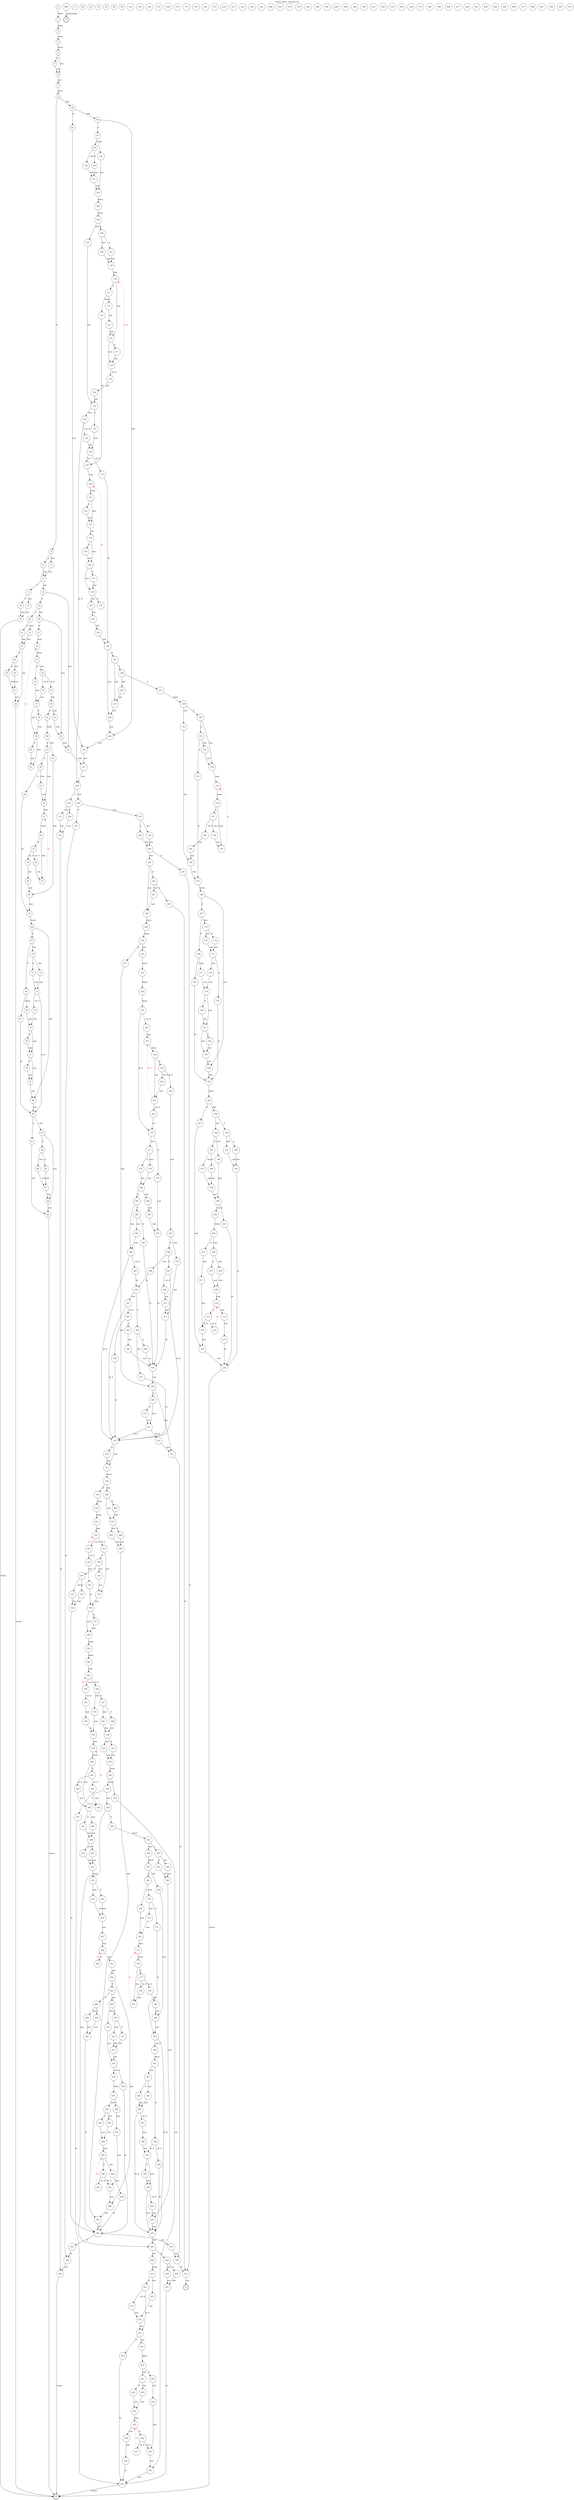 digraph finite_state_machine {
    label = "allium.wasm - function 34"
    labelloc =  t
    labelfontsize = 16
    labelfontcolor = black
    labelfontname = "Helvetica"
    node [shape = doublecircle]; E U R ;
node [shape=circle, fontcolor=black, style="", label="0"]0
node [shape=circle, fontcolor=black, style="", label="1"]1
node [shape=circle, fontcolor=black, style="", label="2"]2
node [shape=circle, fontcolor=black, style="", label="3"]3
node [shape=circle, fontcolor=black, style="", label="4"]4
node [shape=circle, fontcolor=black, style="", label="5"]5
node [shape=circle, fontcolor=black, style="", label="6"]6
node [shape=circle, fontcolor=black, style="", label="7"]7
node [shape=circle, fontcolor=black, style="", label="8"]8
node [shape=circle, fontcolor=black, style="", label="9"]9
node [shape=circle, fontcolor=black, style="", label="10"]10
node [shape=circle, fontcolor=black, style="", label="11"]11
node [shape=circle, fontcolor=black, style="", label="12"]12
node [shape=circle, fontcolor=black, style="", label="13"]13
node [shape=circle, fontcolor=black, style="", label="14"]14
node [shape=circle, fontcolor=black, style="", label="15"]15
node [shape=circle, fontcolor=black, style="", label="16"]16
node [shape=circle, fontcolor=black, style="", label="17"]17
node [shape=circle, fontcolor=black, style="", label="18"]18
node [shape=circle, fontcolor=black, style="", label="19"]19
node [shape=circle, fontcolor=black, style="", label="20"]20
node [shape=circle, fontcolor=black, style="", label="21"]21
node [shape=circle, fontcolor=black, style="", label="22"]22
node [shape=circle, fontcolor=black, style="", label="23"]23
node [shape=circle, fontcolor=black, style="", label="24"]24
node [shape=circle, fontcolor=black, style="", label="25"]25
node [shape=circle, fontcolor=black, style="", label="26"]26
node [shape=circle, fontcolor=black, style="", label="27"]27
node [shape=circle, fontcolor=black, style="", label="28"]28
node [shape=circle, fontcolor=black, style="", label="29"]29
node [shape=circle, fontcolor=black, style="", label="30"]30
node [shape=circle, fontcolor=black, style="", label="31"]31
node [shape=circle, fontcolor=black, style="", label="32"]32
node [shape=circle, fontcolor=black, style="", label="33"]33
node [shape=circle, fontcolor=black, style="", label="34"]34
node [shape=circle, fontcolor=black, style="", label="35"]35
node [shape=circle, fontcolor=black, style="", label="36"]36
node [shape=circle, fontcolor=black, style="", label="37"]37
node [shape=circle, fontcolor=black, style="", label="38"]38
node [shape=circle, fontcolor=black, style="", label="39"]39
node [shape=circle, fontcolor=black, style="", label="40"]40
node [shape=circle, fontcolor=black, style="", label="41"]41
node [shape=circle, fontcolor=black, style="", label="42"]42
node [shape=circle, fontcolor=black, style="", label="43"]43
node [shape=circle, fontcolor=black, style="", label="44"]44
node [shape=circle, fontcolor=black, style="", label="45"]45
node [shape=circle, fontcolor=black, style="", label="46"]46
node [shape=circle, fontcolor=black, style="", label="47"]47
node [shape=circle, fontcolor=black, style="", label="48"]48
node [shape=circle, fontcolor=black, style="", label="49"]49
node [shape=circle, fontcolor=black, style="", label="50"]50
node [shape=circle, fontcolor=black, style="", label="51"]51
node [shape=circle, fontcolor=black, style="", label="52"]52
node [shape=circle, fontcolor=black, style="", label="53"]53
node [shape=circle, fontcolor=black, style="", label="54"]54
node [shape=circle, fontcolor=black, style="", label="55"]55
node [shape=circle, fontcolor=black, style="", label="56"]56
node [shape=circle, fontcolor=black, style="", label="57"]57
node [shape=circle, fontcolor=black, style="", label="58"]58
node [shape=circle, fontcolor=black, style="", label="59"]59
node [shape=circle, fontcolor=black, style="", label="60"]60
node [shape=circle, fontcolor=black, style="", label="61"]61
node [shape=circle, fontcolor=black, style="", label="62"]62
node [shape=circle, fontcolor=black, style="", label="63"]63
node [shape=circle, fontcolor=black, style="", label="64"]64
node [shape=circle, fontcolor=black, style="", label="65"]65
node [shape=circle, fontcolor=black, style="", label="66"]66
node [shape=circle, fontcolor=black, style="", label="67"]67
node [shape=circle, fontcolor=black, style="", label="68"]68
node [shape=circle, fontcolor=black, style="", label="69"]69
node [shape=circle, fontcolor=black, style="", label="70"]70
node [shape=circle, fontcolor=black, style="", label="71"]71
node [shape=circle, fontcolor=black, style="", label="72"]72
node [shape=circle, fontcolor=black, style="", label="73"]73
node [shape=circle, fontcolor=black, style="", label="74"]74
node [shape=circle, fontcolor=black, style="", label="75"]75
node [shape=circle, fontcolor=black, style="", label="76"]76
node [shape=circle, fontcolor=black, style="", label="77"]77
node [shape=circle, fontcolor=black, style="", label="78"]78
node [shape=circle, fontcolor=black, style="", label="79"]79
node [shape=circle, fontcolor=black, style="", label="80"]80
node [shape=circle, fontcolor=black, style="", label="81"]81
node [shape=circle, fontcolor=black, style="", label="82"]82
node [shape=circle, fontcolor=black, style="", label="83"]83
node [shape=circle, fontcolor=black, style="", label="84"]84
node [shape=circle, fontcolor=black, style="", label="85"]85
node [shape=circle, fontcolor=black, style="", label="86"]86
node [shape=circle, fontcolor=black, style="", label="87"]87
node [shape=circle, fontcolor=black, style="", label="88"]88
node [shape=circle, fontcolor=black, style="", label="89"]89
node [shape=circle, fontcolor=black, style="", label="90"]90
node [shape=circle, fontcolor=black, style="", label="91"]91
node [shape=circle, fontcolor=black, style="", label="92"]92
node [shape=circle, fontcolor=black, style="", label="93"]93
node [shape=circle, fontcolor=black, style="", label="94"]94
node [shape=circle, fontcolor=black, style="", label="95"]95
node [shape=circle, fontcolor=black, style="", label="96"]96
node [shape=circle, fontcolor=black, style="", label="97"]97
node [shape=circle, fontcolor=black, style="", label="98"]98
node [shape=circle, fontcolor=black, style="", label="99"]99
node [shape=circle, fontcolor=black, style="", label="100"]100
node [shape=circle, fontcolor=black, style="", label="101"]101
node [shape=circle, fontcolor=black, style="", label="102"]102
node [shape=circle, fontcolor=black, style="", label="103"]103
node [shape=circle, fontcolor=black, style="", label="104"]104
node [shape=circle, fontcolor=black, style="", label="105"]105
node [shape=circle, fontcolor=black, style="", label="106"]106
node [shape=circle, fontcolor=black, style="", label="107"]107
node [shape=circle, fontcolor=black, style="", label="108"]108
node [shape=circle, fontcolor=black, style="", label="109"]109
node [shape=circle, fontcolor=black, style="", label="110"]110
node [shape=circle, fontcolor=black, style="", label="111"]111
node [shape=circle, fontcolor=black, style="", label="112"]112
node [shape=circle, fontcolor=black, style="", label="113"]113
node [shape=circle, fontcolor=black, style="", label="114"]114
node [shape=circle, fontcolor=black, style="", label="115"]115
node [shape=circle, fontcolor=black, style="", label="116"]116
node [shape=circle, fontcolor=black, style="", label="117"]117
node [shape=circle, fontcolor=black, style="", label="118"]118
node [shape=circle, fontcolor=black, style="", label="119"]119
node [shape=circle, fontcolor=black, style="", label="120"]120
node [shape=circle, fontcolor=black, style="", label="121"]121
node [shape=circle, fontcolor=black, style="", label="122"]122
node [shape=circle, fontcolor=black, style="", label="123"]123
node [shape=circle, fontcolor=black, style="", label="124"]124
node [shape=circle, fontcolor=black, style="", label="125"]125
node [shape=circle, fontcolor=black, style="", label="126"]126
node [shape=circle, fontcolor=black, style="", label="127"]127
node [shape=circle, fontcolor=black, style="", label="128"]128
node [shape=circle, fontcolor=black, style="", label="129"]129
node [shape=circle, fontcolor=black, style="", label="130"]130
node [shape=circle, fontcolor=black, style="", label="131"]131
node [shape=circle, fontcolor=black, style="", label="132"]132
node [shape=circle, fontcolor=black, style="", label="133"]133
node [shape=circle, fontcolor=black, style="", label="134"]134
node [shape=circle, fontcolor=black, style="", label="135"]135
node [shape=circle, fontcolor=black, style="", label="136"]136
node [shape=circle, fontcolor=black, style="", label="137"]137
node [shape=circle, fontcolor=black, style="", label="138"]138
node [shape=circle, fontcolor=black, style="", label="139"]139
node [shape=circle, fontcolor=black, style="", label="140"]140
node [shape=circle, fontcolor=black, style="", label="141"]141
node [shape=circle, fontcolor=black, style="", label="142"]142
node [shape=circle, fontcolor=black, style="", label="143"]143
node [shape=circle, fontcolor=black, style="", label="144"]144
node [shape=circle, fontcolor=black, style="", label="145"]145
node [shape=circle, fontcolor=black, style="", label="146"]146
node [shape=circle, fontcolor=black, style="", label="147"]147
node [shape=circle, fontcolor=black, style="", label="148"]148
node [shape=circle, fontcolor=black, style="", label="149"]149
node [shape=circle, fontcolor=black, style="", label="150"]150
node [shape=circle, fontcolor=black, style="", label="151"]151
node [shape=circle, fontcolor=black, style="", label="152"]152
node [shape=circle, fontcolor=black, style="", label="153"]153
node [shape=circle, fontcolor=black, style="", label="154"]154
node [shape=circle, fontcolor=black, style="", label="155"]155
node [shape=circle, fontcolor=black, style="", label="156"]156
node [shape=circle, fontcolor=black, style="", label="157"]157
node [shape=circle, fontcolor=black, style="", label="158"]158
node [shape=circle, fontcolor=black, style="", label="159"]159
node [shape=circle, fontcolor=black, style="", label="160"]160
node [shape=circle, fontcolor=black, style="", label="161"]161
node [shape=circle, fontcolor=black, style="", label="162"]162
node [shape=circle, fontcolor=black, style="", label="163"]163
node [shape=circle, fontcolor=black, style="", label="164"]164
node [shape=circle, fontcolor=black, style="", label="165"]165
node [shape=circle, fontcolor=black, style="", label="166"]166
node [shape=circle, fontcolor=black, style="", label="167"]167
node [shape=circle, fontcolor=black, style="", label="168"]168
node [shape=circle, fontcolor=black, style="", label="169"]169
node [shape=circle, fontcolor=black, style="", label="170"]170
node [shape=circle, fontcolor=black, style="", label="171"]171
node [shape=circle, fontcolor=black, style="", label="172"]172
node [shape=circle, fontcolor=black, style="", label="173"]173
node [shape=circle, fontcolor=black, style="", label="174"]174
node [shape=circle, fontcolor=black, style="", label="175"]175
node [shape=circle, fontcolor=black, style="", label="176"]176
node [shape=circle, fontcolor=black, style="", label="177"]177
node [shape=circle, fontcolor=black, style="", label="178"]178
node [shape=circle, fontcolor=black, style="", label="179"]179
node [shape=circle, fontcolor=black, style="", label="180"]180
node [shape=circle, fontcolor=black, style="", label="181"]181
node [shape=circle, fontcolor=black, style="", label="182"]182
node [shape=circle, fontcolor=black, style="", label="183"]183
node [shape=circle, fontcolor=black, style="", label="184"]184
node [shape=circle, fontcolor=black, style="", label="185"]185
node [shape=circle, fontcolor=black, style="", label="186"]186
node [shape=circle, fontcolor=black, style="", label="187"]187
node [shape=circle, fontcolor=black, style="", label="188"]188
node [shape=circle, fontcolor=black, style="", label="189"]189
node [shape=circle, fontcolor=black, style="", label="190"]190
node [shape=circle, fontcolor=black, style="", label="191"]191
node [shape=circle, fontcolor=black, style="", label="192"]192
node [shape=circle, fontcolor=black, style="", label="193"]193
node [shape=circle, fontcolor=black, style="", label="194"]194
node [shape=circle, fontcolor=black, style="", label="195"]195
node [shape=circle, fontcolor=black, style="", label="196"]196
node [shape=circle, fontcolor=black, style="", label="197"]197
node [shape=circle, fontcolor=black, style="", label="198"]198
node [shape=circle, fontcolor=black, style="", label="199"]199
node [shape=circle, fontcolor=black, style="", label="200"]200
node [shape=circle, fontcolor=black, style="", label="201"]201
node [shape=circle, fontcolor=black, style="", label="202"]202
node [shape=circle, fontcolor=black, style="", label="203"]203
node [shape=circle, fontcolor=black, style="", label="204"]204
node [shape=circle, fontcolor=black, style="", label="205"]205
node [shape=circle, fontcolor=black, style="", label="206"]206
node [shape=circle, fontcolor=black, style="", label="207"]207
node [shape=circle, fontcolor=black, style="", label="208"]208
node [shape=circle, fontcolor=black, style="", label="209"]209
node [shape=circle, fontcolor=black, style="", label="210"]210
node [shape=circle, fontcolor=black, style="", label="211"]211
node [shape=circle, fontcolor=black, style="", label="212"]212
node [shape=circle, fontcolor=black, style="", label="213"]213
node [shape=circle, fontcolor=black, style="", label="214"]214
node [shape=circle, fontcolor=black, style="", label="215"]215
node [shape=circle, fontcolor=black, style="", label="216"]216
node [shape=circle, fontcolor=black, style="", label="217"]217
node [shape=circle, fontcolor=black, style="", label="218"]218
node [shape=circle, fontcolor=black, style="", label="219"]219
node [shape=circle, fontcolor=black, style="", label="220"]220
node [shape=circle, fontcolor=black, style="", label="221"]221
node [shape=circle, fontcolor=black, style="", label="222"]222
node [shape=circle, fontcolor=black, style="", label="223"]223
node [shape=circle, fontcolor=black, style="", label="224"]224
node [shape=circle, fontcolor=black, style="", label="225"]225
node [shape=circle, fontcolor=black, style="", label="226"]226
node [shape=circle, fontcolor=black, style="", label="227"]227
node [shape=circle, fontcolor=black, style="", label="228"]228
node [shape=circle, fontcolor=black, style="", label="229"]229
node [shape=circle, fontcolor=black, style="", label="230"]230
node [shape=circle, fontcolor=black, style="", label="231"]231
node [shape=circle, fontcolor=black, style="", label="232"]232
node [shape=circle, fontcolor=black, style="", label="233"]233
node [shape=circle, fontcolor=black, style="", label="234"]234
node [shape=circle, fontcolor=black, style="", label="235"]235
node [shape=circle, fontcolor=black, style="", label="236"]236
node [shape=circle, fontcolor=black, style="", label="237"]237
node [shape=circle, fontcolor=black, style="", label="238"]238
node [shape=circle, fontcolor=black, style="", label="239"]239
node [shape=circle, fontcolor=black, style="", label="240"]240
node [shape=circle, fontcolor=black, style="", label="241"]241
node [shape=circle, fontcolor=black, style="", label="242"]242
node [shape=circle, fontcolor=black, style="", label="243"]243
node [shape=circle, fontcolor=black, style="", label="244"]244
node [shape=circle, fontcolor=black, style="", label="245"]245
node [shape=circle, fontcolor=black, style="", label="246"]246
node [shape=circle, fontcolor=black, style="", label="247"]247
node [shape=circle, fontcolor=black, style="", label="248"]248
node [shape=circle, fontcolor=black, style="", label="249"]249
node [shape=circle, fontcolor=black, style="", label="250"]250
node [shape=circle, fontcolor=black, style="", label="251"]251
node [shape=circle, fontcolor=black, style="", label="252"]252
node [shape=circle, fontcolor=black, style="", label="253"]253
node [shape=circle, fontcolor=black, style="", label="254"]254
node [shape=circle, fontcolor=black, style="", label="255"]255
node [shape=circle, fontcolor=black, style="", label="256"]256
node [shape=circle, fontcolor=black, style="", label="257"]257
node [shape=circle, fontcolor=black, style="", label="258"]258
node [shape=circle, fontcolor=black, style="", label="259"]259
node [shape=circle, fontcolor=black, style="", label="260"]260
node [shape=circle, fontcolor=black, style="", label="261"]261
node [shape=circle, fontcolor=black, style="", label="262"]262
node [shape=circle, fontcolor=black, style="", label="263"]263
node [shape=circle, fontcolor=black, style="", label="264"]264
node [shape=circle, fontcolor=black, style="", label="265"]265
node [shape=circle, fontcolor=black, style="", label="266"]266
node [shape=circle, fontcolor=black, style="", label="267"]267
node [shape=circle, fontcolor=black, style="", label="268"]268
node [shape=circle, fontcolor=black, style="", label="269"]269
node [shape=circle, fontcolor=black, style="", label="270"]270
node [shape=circle, fontcolor=black, style="", label="271"]271
node [shape=circle, fontcolor=black, style="", label="272"]272
node [shape=circle, fontcolor=black, style="", label="273"]273
node [shape=circle, fontcolor=black, style="", label="274"]274
node [shape=circle, fontcolor=black, style="", label="275"]275
node [shape=circle, fontcolor=black, style="", label="276"]276
node [shape=circle, fontcolor=black, style="", label="277"]277
node [shape=circle, fontcolor=black, style="", label="278"]278
node [shape=circle, fontcolor=black, style="", label="279"]279
node [shape=circle, fontcolor=black, style="", label="280"]280
node [shape=circle, fontcolor=black, style="", label="281"]281
node [shape=circle, fontcolor=black, style="", label="282"]282
node [shape=circle, fontcolor=black, style="", label="283"]283
node [shape=circle, fontcolor=black, style="", label="284"]284
node [shape=circle, fontcolor=black, style="", label="285"]285
node [shape=circle, fontcolor=black, style="", label="286"]286
node [shape=circle, fontcolor=black, style="", label="287"]287
node [shape=circle, fontcolor=black, style="", label="288"]288
node [shape=circle, fontcolor=black, style="", label="289"]289
node [shape=circle, fontcolor=black, style="", label="290"]290
node [shape=circle, fontcolor=black, style="", label="291"]291
node [shape=circle, fontcolor=black, style="", label="292"]292
node [shape=circle, fontcolor=black, style="", label="293"]293
node [shape=circle, fontcolor=black, style="", label="294"]294
node [shape=circle, fontcolor=black, style="", label="295"]295
node [shape=circle, fontcolor=black, style="", label="296"]296
node [shape=circle, fontcolor=black, style="", label="297"]297
node [shape=circle, fontcolor=black, style="", label="298"]298
node [shape=circle, fontcolor=black, style="", label="299"]299
node [shape=circle, fontcolor=black, style="", label="300"]300
node [shape=circle, fontcolor=black, style="", label="301"]301
node [shape=circle, fontcolor=black, style="", label="302"]302
node [shape=circle, fontcolor=black, style="", label="303"]303
node [shape=circle, fontcolor=black, style="", label="304"]304
node [shape=circle, fontcolor=black, style="", label="305"]305
node [shape=circle, fontcolor=black, style="", label="306"]306
node [shape=circle, fontcolor=black, style="", label="307"]307
node [shape=circle, fontcolor=black, style="", label="308"]308
node [shape=circle, fontcolor=black, style="", label="309"]309
node [shape=circle, fontcolor=black, style="", label="310"]310
node [shape=circle, fontcolor=black, style="", label="311"]311
node [shape=circle, fontcolor=black, style="", label="312"]312
node [shape=circle, fontcolor=black, style="", label="313"]313
node [shape=circle, fontcolor=black, style="", label="314"]314
node [shape=circle, fontcolor=black, style="", label="315"]315
node [shape=circle, fontcolor=black, style="", label="316"]316
node [shape=circle, fontcolor=black, style="", label="317"]317
node [shape=circle, fontcolor=black, style="", label="318"]318
node [shape=circle, fontcolor=black, style="", label="319"]319
node [shape=circle, fontcolor=black, style="", label="320"]320
node [shape=circle, fontcolor=black, style="", label="321"]321
node [shape=circle, fontcolor=black, style="", label="322"]322
node [shape=circle, fontcolor=black, style="", label="323"]323
node [shape=circle, fontcolor=black, style="", label="324"]324
node [shape=circle, fontcolor=black, style="", label="325"]325
node [shape=circle, fontcolor=black, style="", label="326"]326
node [shape=circle, fontcolor=black, style="", label="327"]327
node [shape=circle, fontcolor=black, style="", label="328"]328
node [shape=circle, fontcolor=black, style="", label="329"]329
node [shape=circle, fontcolor=black, style="", label="330"]330
node [shape=circle, fontcolor=black, style="", label="331"]331
node [shape=circle, fontcolor=black, style="", label="332"]332
node [shape=circle, fontcolor=black, style="", label="333"]333
node [shape=circle, fontcolor=black, style="", label="334"]334
node [shape=circle, fontcolor=black, style="", label="335"]335
node [shape=circle, fontcolor=black, style="", label="336"]336
node [shape=circle, fontcolor=black, style="", label="337"]337
node [shape=circle, fontcolor=black, style="", label="338"]338
node [shape=circle, fontcolor=black, style="", label="339"]339
node [shape=circle, fontcolor=black, style="", label="340"]340
node [shape=circle, fontcolor=black, style="", label="341"]341
node [shape=circle, fontcolor=black, style="", label="342"]342
node [shape=circle, fontcolor=black, style="", label="343"]343
node [shape=circle, fontcolor=black, style="", label="344"]344
node [shape=circle, fontcolor=black, style="", label="345"]345
node [shape=circle, fontcolor=black, style="", label="346"]346
node [shape=circle, fontcolor=black, style="", label="347"]347
node [shape=circle, fontcolor=black, style="", label="348"]348
node [shape=circle, fontcolor=black, style="", label="349"]349
node [shape=circle, fontcolor=black, style="", label="350"]350
node [shape=circle, fontcolor=black, style="", label="351"]351
node [shape=circle, fontcolor=black, style="", label="352"]352
node [shape=circle, fontcolor=black, style="", label="353"]353
node [shape=circle, fontcolor=black, style="", label="354"]354
node [shape=circle, fontcolor=black, style="", label="355"]355
node [shape=circle, fontcolor=black, style="", label="356"]356
node [shape=circle, fontcolor=black, style="", label="357"]357
node [shape=circle, fontcolor=black, style="", label="358"]358
node [shape=circle, fontcolor=black, style="", label="359"]359
node [shape=circle, fontcolor=black, style="", label="360"]360
node [shape=circle, fontcolor=black, style="", label="361"]361
node [shape=circle, fontcolor=black, style="", label="362"]362
node [shape=circle, fontcolor=black, style="", label="363"]363
node [shape=circle, fontcolor=black, style="", label="364"]364
node [shape=circle, fontcolor=black, style="", label="365"]365
node [shape=circle, fontcolor=black, style="", label="366"]366
node [shape=circle, fontcolor=black, style="", label="367"]367
node [shape=circle, fontcolor=black, style="", label="368"]368
node [shape=circle, fontcolor=black, style="", label="369"]369
node [shape=circle, fontcolor=black, style="", label="370"]370
node [shape=circle, fontcolor=black, style="", label="371"]371
node [shape=circle, fontcolor=black, style="", label="372"]372
node [shape=circle, fontcolor=black, style="", label="373"]373
node [shape=circle, fontcolor=black, style="", label="374"]374
node [shape=circle, fontcolor=black, style="", label="375"]375
node [shape=circle, fontcolor=black, style="", label="376"]376
node [shape=circle, fontcolor=black, style="", label="377"]377
node [shape=circle, fontcolor=black, style="", label="378"]378
node [shape=circle, fontcolor=black, style="", label="379"]379
node [shape=circle, fontcolor=black, style="", label="380"]380
node [shape=circle, fontcolor=black, style="", label="381"]381
node [shape=circle, fontcolor=black, style="", label="382"]382
node [shape=circle, fontcolor=black, style="", label="383"]383
node [shape=circle, fontcolor=black, style="", label="384"]384
node [shape=circle, fontcolor=black, style="", label="385"]385
node [shape=circle, fontcolor=black, style="", label="386"]386
node [shape=circle, fontcolor=black, style="", label="387"]387
node [shape=circle, fontcolor=black, style="", label="388"]388
node [shape=circle, fontcolor=black, style="", label="389"]389
node [shape=circle, fontcolor=black, style="", label="390"]390
node [shape=circle, fontcolor=black, style="", label="391"]391
node [shape=circle, fontcolor=black, style="", label="392"]392
node [shape=circle, fontcolor=black, style="", label="393"]393
node [shape=circle, fontcolor=black, style="", label="394"]394
node [shape=circle, fontcolor=black, style="", label="395"]395
node [shape=circle, fontcolor=black, style="", label="396"]396
node [shape=circle, fontcolor=black, style="", label="397"]397
node [shape=circle, fontcolor=black, style="", label="398"]398
node [shape=circle, fontcolor=black, style="", label="399"]399
node [shape=circle, fontcolor=black, style="", label="400"]400
node [shape=circle, fontcolor=black, style="", label="401"]401
node [shape=circle, fontcolor=black, style="", label="402"]402
node [shape=circle, fontcolor=black, style="", label="403"]403
node [shape=circle, fontcolor=black, style="", label="404"]404
node [shape=circle, fontcolor=black, style="", label="405"]405
node [shape=circle, fontcolor=black, style="", label="406"]406
node [shape=circle, fontcolor=black, style="", label="407"]407
node [shape=circle, fontcolor=black, style="", label="408"]408
node [shape=circle, fontcolor=black, style="", label="409"]409
node [shape=circle, fontcolor=black, style="", label="410"]410
node [shape=circle, fontcolor=black, style="", label="411"]411
node [shape=circle, fontcolor=black, style="", label="412"]412
node [shape=circle, fontcolor=black, style="", label="413"]413
node [shape=circle, fontcolor=black, style="", label="414"]414
node [shape=circle, fontcolor=black, style="", label="415"]415
node [shape=circle, fontcolor=black, style="", label="416"]416
node [shape=circle, fontcolor=black, style="", label="417"]417
node [shape=circle, fontcolor=black, style="", label="418"]418
node [shape=circle, fontcolor=black, style="", label="419"]419
node [shape=circle, fontcolor=black, style="", label="420"]420
node [shape=circle, fontcolor=black, style="", label="421"]421
node [shape=circle, fontcolor=black, style="", label="422"]422
node [shape=circle, fontcolor=black, style="", label="423"]423
node [shape=circle, fontcolor=black, style="", label="424"]424
node [shape=circle, fontcolor=black, style="", label="425"]425
node [shape=circle, fontcolor=black, style="", label="426"]426
node [shape=circle, fontcolor=black, style="", label="427"]427
node [shape=circle, fontcolor=black, style="", label="428"]428
node [shape=circle, fontcolor=black, style="", label="429"]429
node [shape=circle, fontcolor=black, style="", label="430"]430
node [shape=circle, fontcolor=black, style="", label="431"]431
node [shape=circle, fontcolor=black, style="", label="432"]432
node [shape=circle, fontcolor=black, style="", label="433"]433
node [shape=circle, fontcolor=black, style="", label="434"]434
node [shape=circle, fontcolor=black, style="", label="435"]435
node [shape=circle, fontcolor=black, style="", label="436"]436
node [shape=circle, fontcolor=black, style="", label="437"]437
node [shape=circle, fontcolor=black, style="", label="438"]438
node [shape=circle, fontcolor=black, style="", label="439"]439
node [shape=circle, fontcolor=black, style="", label="440"]440
node [shape=circle, fontcolor=black, style="", label="441"]441
node [shape=circle, fontcolor=black, style="", label="442"]442
node [shape=circle, fontcolor=black, style="", label="443"]443
node [shape=circle, fontcolor=black, style="", label="444"]444
node [shape=circle, fontcolor=black, style="", label="445"]445
node [shape=circle, fontcolor=black, style="", label="446"]446
node [shape=circle, fontcolor=black, style="", label="447"]447
node [shape=circle, fontcolor=black, style="", label="448"]448
node [shape=circle, fontcolor=black, style="", label="449"]449
node [shape=circle, fontcolor=black, style="", label="450"]450
node [shape=circle, fontcolor=black, style="", label="451"]451
node [shape=circle, fontcolor=black, style="", label="452"]452
node [shape=circle, fontcolor=black, style="", label="453"]453
node [shape=circle, fontcolor=black, style="", label="454"]454
node [shape=circle, fontcolor=black, style="", label="455"]455
node [shape=circle, fontcolor=black, style="", label="456"]456
node [shape=circle, fontcolor=black, style="", label="457"]457
node [shape=circle, fontcolor=black, style="", label="458"]458
node [shape=circle, fontcolor=black, style="", label="459"]459
node [shape=circle, fontcolor=black, style="", label="460"]460
node [shape=circle, fontcolor=black, style="", label="461"]461
node [shape=circle, fontcolor=black, style="", label="462"]462
node [shape=circle, fontcolor=black, style="", label="463"]463
node [shape=circle, fontcolor=black, style="", label="464"]464
node [shape=circle, fontcolor=black, style="", label="465"]465
node [shape=circle, fontcolor=black, style="", label="466"]466
node [shape=circle, fontcolor=black, style="", label="467"]467
node [shape=circle, fontcolor=black, style="", label="468"]468
node [shape=circle, fontcolor=black, style="", label="469"]469
node [shape=circle, fontcolor=black, style="", label="470"]470
node [shape=circle, fontcolor=black, style="", label="471"]471
node [shape=circle, fontcolor=black, style="", label="472"]472
node [shape=circle, fontcolor=black, style="", label="473"]473
node [shape=circle, fontcolor=black, style="", label="474"]474
node [shape=circle, fontcolor=black, style="", label="475"]475
node [shape=circle, fontcolor=black, style="", label="476"]476
node [shape=circle, fontcolor=black, style="", label="477"]477
node [shape=circle, fontcolor=black, style="", label="478"]478
node [shape=circle, fontcolor=black, style="", label="479"]479
node [shape=circle, fontcolor=black, style="", label="480"]480
node [shape=circle, fontcolor=black, style="", label="481"]481
node [shape=circle, fontcolor=black, style="", label="482"]482
node [shape=circle, fontcolor=black, style="", label="483"]483
node [shape=circle, fontcolor=black, style="", label="484"]484
node [shape=circle, fontcolor=black, style="", label="485"]485
node [shape=circle, fontcolor=black, style="", label="486"]486
node [shape=circle, fontcolor=black, style="", label="487"]487
node [shape=circle, fontcolor=black, style="", label="488"]488
node [shape=circle, fontcolor=black, style="", label="489"]489
node [shape=circle, fontcolor=black, style="", label="490"]490
node [shape=circle, fontcolor=black, style="", label="491"]491
node [shape=circle, fontcolor=black, style="", label="492"]492
node [shape=circle, fontcolor=black, style="", label="493"]493
node [shape=circle, fontcolor=black, style="", label="494"]494
node [shape=circle, fontcolor=black, style="", label="495"]495
node [shape=circle, fontcolor=black, style="", label="496"]496
node [shape=circle, fontcolor=black, style="", label="497"]497
node [shape=circle, fontcolor=black, style="", label="498"]498
node [shape=circle, fontcolor=black, style="", label="499"]499
node [shape=circle, fontcolor=black, style="", label="500"]500
node [shape=circle, fontcolor=black, style="", label="501"]501
node [shape=circle, fontcolor=black, style="", label="502"]502
node [shape=circle, fontcolor=black, style="", label="503"]503
node [shape=circle, fontcolor=black, style="", label="504"]504
node [shape=circle, fontcolor=black, style="", label="505"]505
node [shape=circle, fontcolor=black, style="", label="506"]506
node [shape=circle, fontcolor=black, style="", label="507"]507
node [shape=circle, fontcolor=black, style="", label="508"]508
node [shape=circle, fontcolor=black, style="", label="509"]509
node [shape=circle, fontcolor=black, style="", label="510"]510
node [shape=circle, fontcolor=black, style="", label="511"]511
node [shape=circle, fontcolor=black, style="", label="E"]E
node [shape=circle, fontcolor=black, style="", label="R"]R
node [shape=circle, fontcolor=black, style="", label="U"]U
    0 -> 1[label="block"];
    1 -> 2[label="block"];
    2 -> 3[label="block"];
    3 -> 4[label="block"];
    4 -> 5[label="if"];
    4 -> 6[label="else"];
    5 -> 6[label="end"];
    6 -> 7[label="end"];
    7 -> 8[label="block"];
    8 -> 9[label="if"];
    8 -> 94[label="else"];
    9 -> 10[label="if"];
    9 -> 11[label="else"];
    10 -> 12[label="end"];
    11 -> 12[label="end"];
    12 -> 13[label="if"];
    12 -> 18[label="else"];
    13 -> 14[label="if"];
    13 -> 15[label="else"];
    14 -> 16[label="end"];
    15 -> 16[label="end"];
    16 -> R[label="return"];
    18 -> 19[label="if"];
    18 -> 93[label="else"];
    19 -> 20[label="if"];
    19 -> 30[label="else"];
    20 -> 21[label="if"];
    20 -> 22[label="else"];
    21 -> 23[label="end"];
    22 -> 23[label="end"];
    23 -> 24[label="if"];
    23 -> 28[label="else"];
    24 -> 25[label="if"];
    24 -> 26[label="else"];
    25 -> 27[label="end"];
    26 -> 27[label="end"];
    27 -> 28[label="end"];
    28 -> R[label="return"];
    30 -> 31[label="if"];
    30 -> 92[label="else"];
    31 -> 32[label="loop"];
    32 -> 33[label="block"];
    33 -> 34[label="if"];
    33 -> 35[label="else"];
    34 -> 37[label="end"];
    35 -> 36[label="~br_if"];
    35 -> 43[label="br_if"];
    36 -> 37[label="end"];
    37 -> 38[label="if"];
    37 -> 39[label="else"];
    38 -> 39[label="end"];
    39 -> 40[label="if"];
    39 -> 41[label="else"];
    40 -> 41[label="end"];
    41 -> 32[style="dashed" color="red" fontcolor="red" label="br"];
    43 -> 44[label="end"];
    44 -> 45[label="if"];
    44 -> 91[label="else"];
    45 -> 46[label="block"];
    46 -> 47[label="if"];
    46 -> 61[label="else"];
    47 -> 48[label="if"];
    47 -> 52[label="else"];
    48 -> 49[label="if"];
    48 -> 51[label="else"];
    49 -> 63[label="br"];
    51 -> 52[label="end"];
    52 -> 53[label="loop"];
    53 -> 54[label="block"];
    54 -> 55[label="if"];
    54 -> 57[label="else"];
    55 -> 56[label="~br_if"];
    55 -> 59[label="br_if"];
    56 -> 57[label="end"];
    57 -> 53[style="dashed" color="red" fontcolor="red" label="br"];
    59 -> 60[label="end"];
    60 -> 62[label="end"];
    61 -> 62[label="end"];
    62 -> 63[label="end"];
    63 -> 64[label="block"];
    64 -> 65[label="if"];
    64 -> 80[label="else"];
    65 -> 66[label="if"];
    65 -> 70[label="else"];
    66 -> 67[label="if"];
    66 -> 69[label="else"];
    67 -> 81[label="br"];
    69 -> 75[label="end"];
    70 -> 71[label="if"];
    70 -> 72[label="else"];
    71 -> 73[label="end"];
    72 -> 73[label="end"];
    73 -> 74[label="~br_if"];
    73 -> 81[label="br_if"];
    74 -> 75[label="end"];
    75 -> 76[label="if"];
    75 -> 77[label="else"];
    76 -> 77[label="end"];
    77 -> 78[label="if"];
    77 -> 79[label="else"];
    78 -> 79[label="end"];
    79 -> 80[label="end"];
    80 -> 81[label="end"];
    81 -> 82[label="if"];
    81 -> 83[label="else"];
    82 -> 89[label="end"];
    83 -> 84[label="if"];
    83 -> 88[label="else"];
    84 -> 85[label="if"];
    84 -> 86[label="else"];
    85 -> 87[label="end"];
    86 -> 87[label="end"];
    87 -> 88[label="end"];
    88 -> 89[label="end"];
    89 -> R[label="return"];
    91 -> 92[label="end"];
    92 -> 93[label="end"];
    93 -> 227[label="end"];
    94 -> 95[label="if"];
    94 -> 96[label="else"];
    95 -> 226[label="end"];
    96 -> 97[label="if"];
    96 -> 225[label="else"];
    97 -> 98[label="if"];
    97 -> 102[label="else"];
    98 -> 99[label="if"];
    98 -> 100[label="else"];
    99 -> 101[label="end"];
    100 -> 101[label="end"];
    101 -> 103[label="end"];
    102 -> 103[label="end"];
    103 -> 104[label="block"];
    104 -> 105[label="block"];
    105 -> 106[label="if"];
    105 -> 121[label="else"];
    106 -> 107[label="if"];
    106 -> 108[label="else"];
    107 -> 109[label="end"];
    108 -> 109[label="end"];
    109 -> 110[label="loop"];
    110 -> 111[label="if"];
    110 -> 116[label="else"];
    111 -> 112[label="if"];
    111 -> 113[label="else"];
    112 -> 115[label="end"];
    113 -> 129[label="br"];
    115 -> 116[label="end"];
    116 -> 117[label="if"];
    116 -> 118[label="else"];
    117 -> 118[label="end"];
    118 -> 119[label="~br_if"];
    118 -> 110[style="dashed" color="red" fontcolor="red" label="br_if"];
    119 -> 120[label="end"];
    120 -> 122[label="end"];
    121 -> 122[label="end"];
    122 -> 123[label="if"];
    122 -> 124[label="else"];
    123 -> 126[label="end"];
    124 -> 125[label="~br_if"];
    124 -> 228[label="br_if"];
    125 -> 126[label="end"];
    126 -> 127[label="~br_if"];
    126 -> 129[label="br_if"];
    127 -> 144[label="br"];
    129 -> 130[label="loop"];
    130 -> 131[label="block"];
    131 -> 132[label="if"];
    131 -> 133[label="else"];
    132 -> 133[label="end"];
    133 -> 134[label="end"];
    134 -> 135[label="if"];
    134 -> 136[label="else"];
    135 -> 136[label="end"];
    136 -> 137[label="if"];
    136 -> 138[label="else"];
    137 -> 138[label="end"];
    138 -> 139[label="if"];
    138 -> 141[label="else"];
    139 -> 130[style="dashed" color="red" fontcolor="red" label="br"];
    141 -> 142[label="end"];
    142 -> 143[label="end"];
    143 -> 144[label="end"];
    144 -> 145[label="if"];
    144 -> 224[label="else"];
    145 -> 146[label="if"];
    145 -> 223[label="else"];
    146 -> 147[label="if"];
    146 -> 222[label="else"];
    147 -> 148[label="block"];
    148 -> 149[label="if"];
    148 -> 163[label="else"];
    149 -> 150[label="if"];
    149 -> 154[label="else"];
    150 -> 151[label="if"];
    150 -> 153[label="else"];
    151 -> 165[label="br"];
    153 -> 154[label="end"];
    154 -> 155[label="loop"];
    155 -> 156[label="block"];
    156 -> 157[label="if"];
    156 -> 159[label="else"];
    157 -> 158[label="~br_if"];
    157 -> 161[label="br_if"];
    158 -> 159[label="end"];
    159 -> 155[style="dashed" color="red" fontcolor="red" label="br"];
    161 -> 162[label="end"];
    162 -> 164[label="end"];
    163 -> 164[label="end"];
    164 -> 165[label="end"];
    165 -> 166[label="block"];
    166 -> 167[label="if"];
    166 -> 184[label="else"];
    167 -> 168[label="if"];
    167 -> 172[label="else"];
    168 -> 169[label="if"];
    168 -> 171[label="else"];
    169 -> 185[label="br"];
    171 -> 179[label="end"];
    172 -> 173[label="if"];
    172 -> 174[label="else"];
    173 -> 175[label="end"];
    174 -> 175[label="end"];
    175 -> 176[label="if"];
    175 -> 178[label="else"];
    176 -> 185[label="br"];
    178 -> 179[label="end"];
    179 -> 180[label="if"];
    179 -> 181[label="else"];
    180 -> 181[label="end"];
    181 -> 182[label="if"];
    181 -> 183[label="else"];
    182 -> 183[label="end"];
    183 -> 184[label="end"];
    184 -> 185[label="end"];
    185 -> 186[label="block"];
    186 -> 187[label="if"];
    186 -> 188[label="else"];
    187 -> 219[label="end"];
    188 -> 189[label="if"];
    188 -> 194[label="else"];
    189 -> 190[label="if"];
    189 -> 191[label="else"];
    190 -> 192[label="end"];
    191 -> 192[label="end"];
    192 -> 220[label="br"];
    194 -> 195[label="if"];
    194 -> 199[label="else"];
    195 -> 196[label="if"];
    195 -> 197[label="else"];
    196 -> 198[label="end"];
    197 -> 198[label="end"];
    198 -> 200[label="end"];
    199 -> 200[label="end"];
    200 -> 201[label="if"];
    200 -> 203[label="else"];
    201 -> 220[label="br"];
    203 -> 204[label="block"];
    204 -> 205[label="if"];
    204 -> 206[label="else"];
    205 -> 217[label="end"];
    206 -> 207[label="if"];
    206 -> 208[label="else"];
    207 -> 209[label="end"];
    208 -> 209[label="end"];
    209 -> 210[label="loop"];
    210 -> 211[label="if"];
    210 -> 214[label="else"];
    211 -> 212[label="~br_if"];
    211 -> 218[label="br_if"];
    212 -> 210[style="dashed" color="red" fontcolor="red" label="br"];
    214 -> 215[label="end"];
    215 -> 220[label="br"];
    217 -> 218[label="end"];
    218 -> 219[label="end"];
    219 -> 220[label="end"];
    220 -> R[label="return"];
    222 -> 223[label="end"];
    223 -> 224[label="end"];
    224 -> 225[label="end"];
    225 -> 226[label="end"];
    226 -> 227[label="end"];
    227 -> 228[label="end"];
    228 -> 229[label="if"];
    228 -> 234[label="else"];
    229 -> 230[label="if"];
    229 -> 231[label="else"];
    230 -> 232[label="end"];
    231 -> 232[label="end"];
    232 -> 509[label="br"];
    234 -> 235[label="if"];
    234 -> 237[label="else"];
    235 -> 508[label="br"];
    237 -> 238[label="if"];
    237 -> 239[label="else"];
    238 -> 240[label="end"];
    239 -> 240[label="end"];
    240 -> 241[label="if"];
    240 -> 243[label="else"];
    241 -> 511[label="br"];
    243 -> 244[label="if"];
    243 -> 248[label="else"];
    244 -> 245[label="if"];
    244 -> 247[label="else"];
    245 -> 511[label="br"];
    247 -> 248[label="end"];
    248 -> 249[label="block"];
    249 -> 250[label="block"];
    250 -> 251[label="if"];
    250 -> 252[label="else"];
    251 -> 308[label="end"];
    252 -> 253[label="block"];
    253 -> 254[label="block"];
    254 -> 255[label="block"];
    255 -> 256[label="~br_if"];
    255 -> 275[label="br_if"];
    256 -> 257[label="loop"];
    257 -> 258[label="block"];
    258 -> 259[label="if"];
    258 -> 261[label="else"];
    259 -> 260[label="~br_if"];
    259 -> 264[label="br_if"];
    260 -> 261[label="end"];
    261 -> 262[label="~br_if"];
    261 -> 257[style="dashed" color="red" fontcolor="red" label="br_if"];
    262 -> 275[label="br"];
    264 -> 265[label="end"];
    265 -> 266[label="if"];
    265 -> 272[label="else"];
    266 -> 267[label="if"];
    266 -> 269[label="else"];
    267 -> 268[label="~br_if"];
    267 -> 315[label="br_if"];
    268 -> 271[label="end"];
    269 -> 293[label="br"];
    271 -> 273[label="end"];
    272 -> 273[label="end"];
    273 -> 307[label="br"];
    275 -> 276[label="if"];
    275 -> 277[label="else"];
    276 -> 291[label="end"];
    277 -> 278[label="if"];
    277 -> 279[label="else"];
    278 -> 280[label="end"];
    279 -> 280[label="end"];
    280 -> 281[label="if"];
    280 -> 289[label="else"];
    281 -> 282[label="if"];
    281 -> 286[label="else"];
    282 -> 283[label="if"];
    282 -> 285[label="else"];
    283 -> 307[label="br"];
    285 -> 286[label="end"];
    286 -> 287[label="~br_if"];
    286 -> 315[label="br_if"];
    287 -> 293[label="br"];
    289 -> 290[label="end"];
    290 -> 291[label="end"];
    291 -> 307[label="br"];
    293 -> 294[label="if"];
    293 -> 301[label="else"];
    294 -> 295[label="if"];
    294 -> 297[label="else"];
    295 -> 307[label="br"];
    297 -> 315[label="br"];
    299 -> U[label="unreachable"];
    301 -> 302[label="~br_if"];
    301 -> 315[label="br_if"];
    302 -> 303[label="if"];
    302 -> 304[label="else"];
    303 -> 306[label="end"];
    304 -> 315[label="br"];
    306 -> 307[label="end"];
    307 -> 308[label="end"];
    308 -> 309[label="if"];
    308 -> 313[label="else"];
    309 -> 310[label="if"];
    309 -> 311[label="else"];
    310 -> 311[label="end"];
    311 -> 312[label="~br_if"];
    311 -> 315[label="br_if"];
    312 -> 313[label="end"];
    313 -> 506[label="br"];
    315 -> 316[label="if"];
    315 -> 317[label="else"];
    316 -> 317[label="end"];
    317 -> 318[label="block"];
    318 -> 319[label="if"];
    318 -> 495[label="else"];
    319 -> 320[label="block"];
    320 -> 321[label="block"];
    321 -> 322[label="loop"];
    322 -> 323[label="~br_if"];
    322 -> 327[label="br_if"];
    323 -> 324[label="~br_if"];
    323 -> 322[style="dashed" color="red" fontcolor="red" label="br_if"];
    324 -> 325[label="end"];
    325 -> 336[label="br"];
    327 -> 328[label="if"];
    327 -> 335[label="else"];
    328 -> 329[label="if"];
    328 -> 334[label="else"];
    329 -> 330[label="if"];
    329 -> 331[label="else"];
    330 -> 332[label="end"];
    331 -> 332[label="end"];
    332 -> 502[label="br"];
    334 -> 335[label="end"];
    335 -> 336[label="end"];
    336 -> 337[label="if"];
    336 -> 338[label="else"];
    337 -> 338[label="end"];
    338 -> 339[label="block"];
    339 -> 340[label="block"];
    340 -> 341[label="loop"];
    341 -> 342[label="~br_if"];
    341 -> 346[label="br_if"];
    342 -> 343[label="~br_if"];
    342 -> 341[style="dashed" color="red" fontcolor="red" label="br_if"];
    343 -> 344[label="end"];
    344 -> 438[label="br"];
    346 -> 347[label="if"];
    346 -> 437[label="else"];
    347 -> 348[label="if"];
    347 -> 349[label="else"];
    348 -> 350[label="end"];
    349 -> 350[label="end"];
    350 -> 351[label="if"];
    350 -> 352[label="else"];
    351 -> 353[label="end"];
    352 -> 353[label="end"];
    353 -> 354[label="block"];
    354 -> 355[label="if"];
    354 -> 356[label="else"];
    355 -> 434[label="end"];
    356 -> 357[label="if"];
    356 -> 359[label="else"];
    357 -> 435[label="br"];
    359 -> 360[label="if"];
    359 -> 403[label="else"];
    360 -> 361[label="block"];
    361 -> 362[label="if"];
    361 -> 366[label="else"];
    362 -> 363[label="if"];
    362 -> 364[label="else"];
    363 -> 365[label="end"];
    364 -> 365[label="end"];
    365 -> 401[label="end"];
    366 -> 367[label="block"];
    367 -> 368[label="if"];
    367 -> 383[label="else"];
    368 -> 369[label="if"];
    368 -> 370[label="else"];
    369 -> 374[label="end"];
    370 -> 371[label="if"];
    370 -> 373[label="else"];
    371 -> 385[label="br"];
    373 -> 374[label="end"];
    374 -> 375[label="loop"];
    375 -> 376[label="block"];
    376 -> 377[label="if"];
    376 -> 379[label="else"];
    377 -> 378[label="~br_if"];
    377 -> 381[label="br_if"];
    378 -> 379[label="end"];
    379 -> 375[style="dashed" color="red" fontcolor="red" label="br"];
    381 -> 382[label="end"];
    382 -> 384[label="end"];
    383 -> 384[label="end"];
    384 -> 385[label="end"];
    385 -> 386[label="~br_if"];
    385 -> 402[label="br_if"];
    386 -> 387[label="block"];
    387 -> 388[label="if"];
    387 -> 391[label="else"];
    388 -> 389[label="~br_if"];
    388 -> 397[label="br_if"];
    389 -> 402[label="br"];
    391 -> 392[label="if"];
    391 -> 393[label="else"];
    392 -> 394[label="end"];
    393 -> 394[label="end"];
    394 -> 395[label="~br_if"];
    394 -> 402[label="br_if"];
    395 -> 396[label="end"];
    396 -> 397[label="end"];
    397 -> 398[label="if"];
    397 -> 399[label="else"];
    398 -> 399[label="end"];
    399 -> 400[label="~br_if"];
    399 -> 402[label="br_if"];
    400 -> 401[label="end"];
    401 -> 402[label="end"];
    402 -> 403[label="end"];
    403 -> 404[label="if"];
    403 -> 409[label="else"];
    404 -> 405[label="if"];
    404 -> 406[label="else"];
    405 -> 407[label="end"];
    406 -> 407[label="end"];
    407 -> 435[label="br"];
    409 -> 410[label="block"];
    410 -> 411[label="if"];
    410 -> 413[label="else"];
    411 -> 412[label="~br_if"];
    411 -> 415[label="br_if"];
    412 -> 414[label="end"];
    413 -> 414[label="end"];
    414 -> 415[label="end"];
    415 -> 416[label="if"];
    415 -> 418[label="else"];
    416 -> 435[label="br"];
    418 -> 419[label="block"];
    419 -> 420[label="if"];
    419 -> 421[label="else"];
    420 -> 432[label="end"];
    421 -> 422[label="if"];
    421 -> 423[label="else"];
    422 -> 424[label="end"];
    423 -> 424[label="end"];
    424 -> 425[label="loop"];
    425 -> 426[label="if"];
    425 -> 429[label="else"];
    426 -> 427[label="~br_if"];
    426 -> 433[label="br_if"];
    427 -> 425[style="dashed" color="red" fontcolor="red" label="br"];
    429 -> 430[label="end"];
    430 -> 435[label="br"];
    432 -> 433[label="end"];
    433 -> 434[label="end"];
    434 -> 435[label="end"];
    435 -> R[label="return"];
    437 -> 438[label="end"];
    438 -> 439[label="loop"];
    439 -> 440[label="block"];
    440 -> 441[label="if"];
    440 -> 443[label="else"];
    441 -> 442[label="~br_if"];
    441 -> 445[label="br_if"];
    442 -> 443[label="end"];
    443 -> 439[style="dashed" color="red" fontcolor="red" label="br"];
    445 -> 446[label="end"];
    446 -> 447[label="if"];
    446 -> 448[label="else"];
    447 -> 449[label="end"];
    448 -> 449[label="end"];
    449 -> 450[label="if"];
    449 -> 451[label="else"];
    450 -> 452[label="end"];
    451 -> 452[label="end"];
    452 -> 453[label="block"];
    453 -> 454[label="if"];
    453 -> 455[label="else"];
    454 -> 456[label="end"];
    455 -> 456[label="end"];
    456 -> 457[label="end"];
    457 -> 458[label="loop"];
    458 -> 459[label="if"];
    458 -> 461[label="else"];
    459 -> 458[style="dashed" color="red" fontcolor="red" label="br"];
    461 -> 462[label="end"];
    462 -> 463[label="if"];
    462 -> 494[label="else"];
    463 -> 464[label="if"];
    463 -> 469[label="else"];
    464 -> 465[label="if"];
    464 -> 466[label="else"];
    465 -> 467[label="end"];
    466 -> 467[label="end"];
    467 -> 502[label="br"];
    469 -> 470[label="if"];
    469 -> 474[label="else"];
    470 -> 471[label="if"];
    470 -> 472[label="else"];
    471 -> 473[label="end"];
    472 -> 473[label="end"];
    473 -> 475[label="end"];
    474 -> 475[label="end"];
    475 -> 476[label="if"];
    475 -> 478[label="else"];
    476 -> 502[label="br"];
    478 -> 479[label="block"];
    479 -> 480[label="if"];
    479 -> 481[label="else"];
    480 -> 492[label="end"];
    481 -> 482[label="if"];
    481 -> 483[label="else"];
    482 -> 484[label="end"];
    483 -> 484[label="end"];
    484 -> 485[label="loop"];
    485 -> 486[label="if"];
    485 -> 489[label="else"];
    486 -> 487[label="~br_if"];
    486 -> 493[label="br_if"];
    487 -> 485[style="dashed" color="red" fontcolor="red" label="br"];
    489 -> 490[label="end"];
    490 -> 502[label="br"];
    492 -> 493[label="end"];
    493 -> 494[label="end"];
    494 -> 501[label="end"];
    495 -> 496[label="if"];
    495 -> 497[label="else"];
    496 -> 497[label="end"];
    497 -> 498[label="if"];
    497 -> 499[label="else"];
    498 -> 500[label="end"];
    499 -> 500[label="end"];
    500 -> 501[label="end"];
    501 -> 502[label="end"];
    502 -> 503[label="if"];
    502 -> 505[label="else"];
    503 -> 508[label="br"];
    505 -> 506[label="end"];
    506 -> 511[label="br"];
    508 -> 509[label="end"];
    509 -> R[label="return"];
    511 -> E[label="end"];
}
